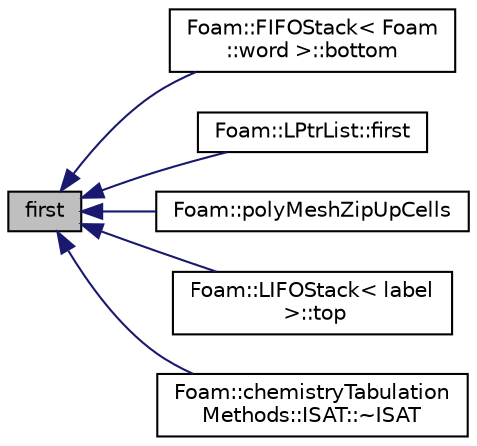 digraph "first"
{
  bgcolor="transparent";
  edge [fontname="Helvetica",fontsize="10",labelfontname="Helvetica",labelfontsize="10"];
  node [fontname="Helvetica",fontsize="10",shape=record];
  rankdir="LR";
  Node15 [label="first",height=0.2,width=0.4,color="black", fillcolor="grey75", style="filled", fontcolor="black"];
  Node15 -> Node16 [dir="back",color="midnightblue",fontsize="10",style="solid",fontname="Helvetica"];
  Node16 [label="Foam::FIFOStack\< Foam\l::word \>::bottom",height=0.2,width=0.4,color="black",URL="$a26985.html#a9dde386b6f4914b678bf6fb600bd4866",tooltip="Return a copy of the bottom element. "];
  Node15 -> Node17 [dir="back",color="midnightblue",fontsize="10",style="solid",fontname="Helvetica"];
  Node17 [label="Foam::LPtrList::first",height=0.2,width=0.4,color="black",URL="$a26921.html#a7623ebf1de749ead723a8a20ffb9475a",tooltip="Return the first entry added. "];
  Node15 -> Node18 [dir="back",color="midnightblue",fontsize="10",style="solid",fontname="Helvetica"];
  Node18 [label="Foam::polyMeshZipUpCells",height=0.2,width=0.4,color="black",URL="$a21851.html#ab957fb2d74d8de84991a6246e876ecd2"];
  Node15 -> Node19 [dir="back",color="midnightblue",fontsize="10",style="solid",fontname="Helvetica"];
  Node19 [label="Foam::LIFOStack\< label\l \>::top",height=0.2,width=0.4,color="black",URL="$a26989.html#a73277775edbb2f941d706f6588946114",tooltip="Return a copy of the top element. "];
  Node15 -> Node20 [dir="back",color="midnightblue",fontsize="10",style="solid",fontname="Helvetica"];
  Node20 [label="Foam::chemistryTabulation\lMethods::ISAT::~ISAT",height=0.2,width=0.4,color="black",URL="$a31129.html#a0883911b9fd13c3e6074f2e4d2aa2d18"];
}
